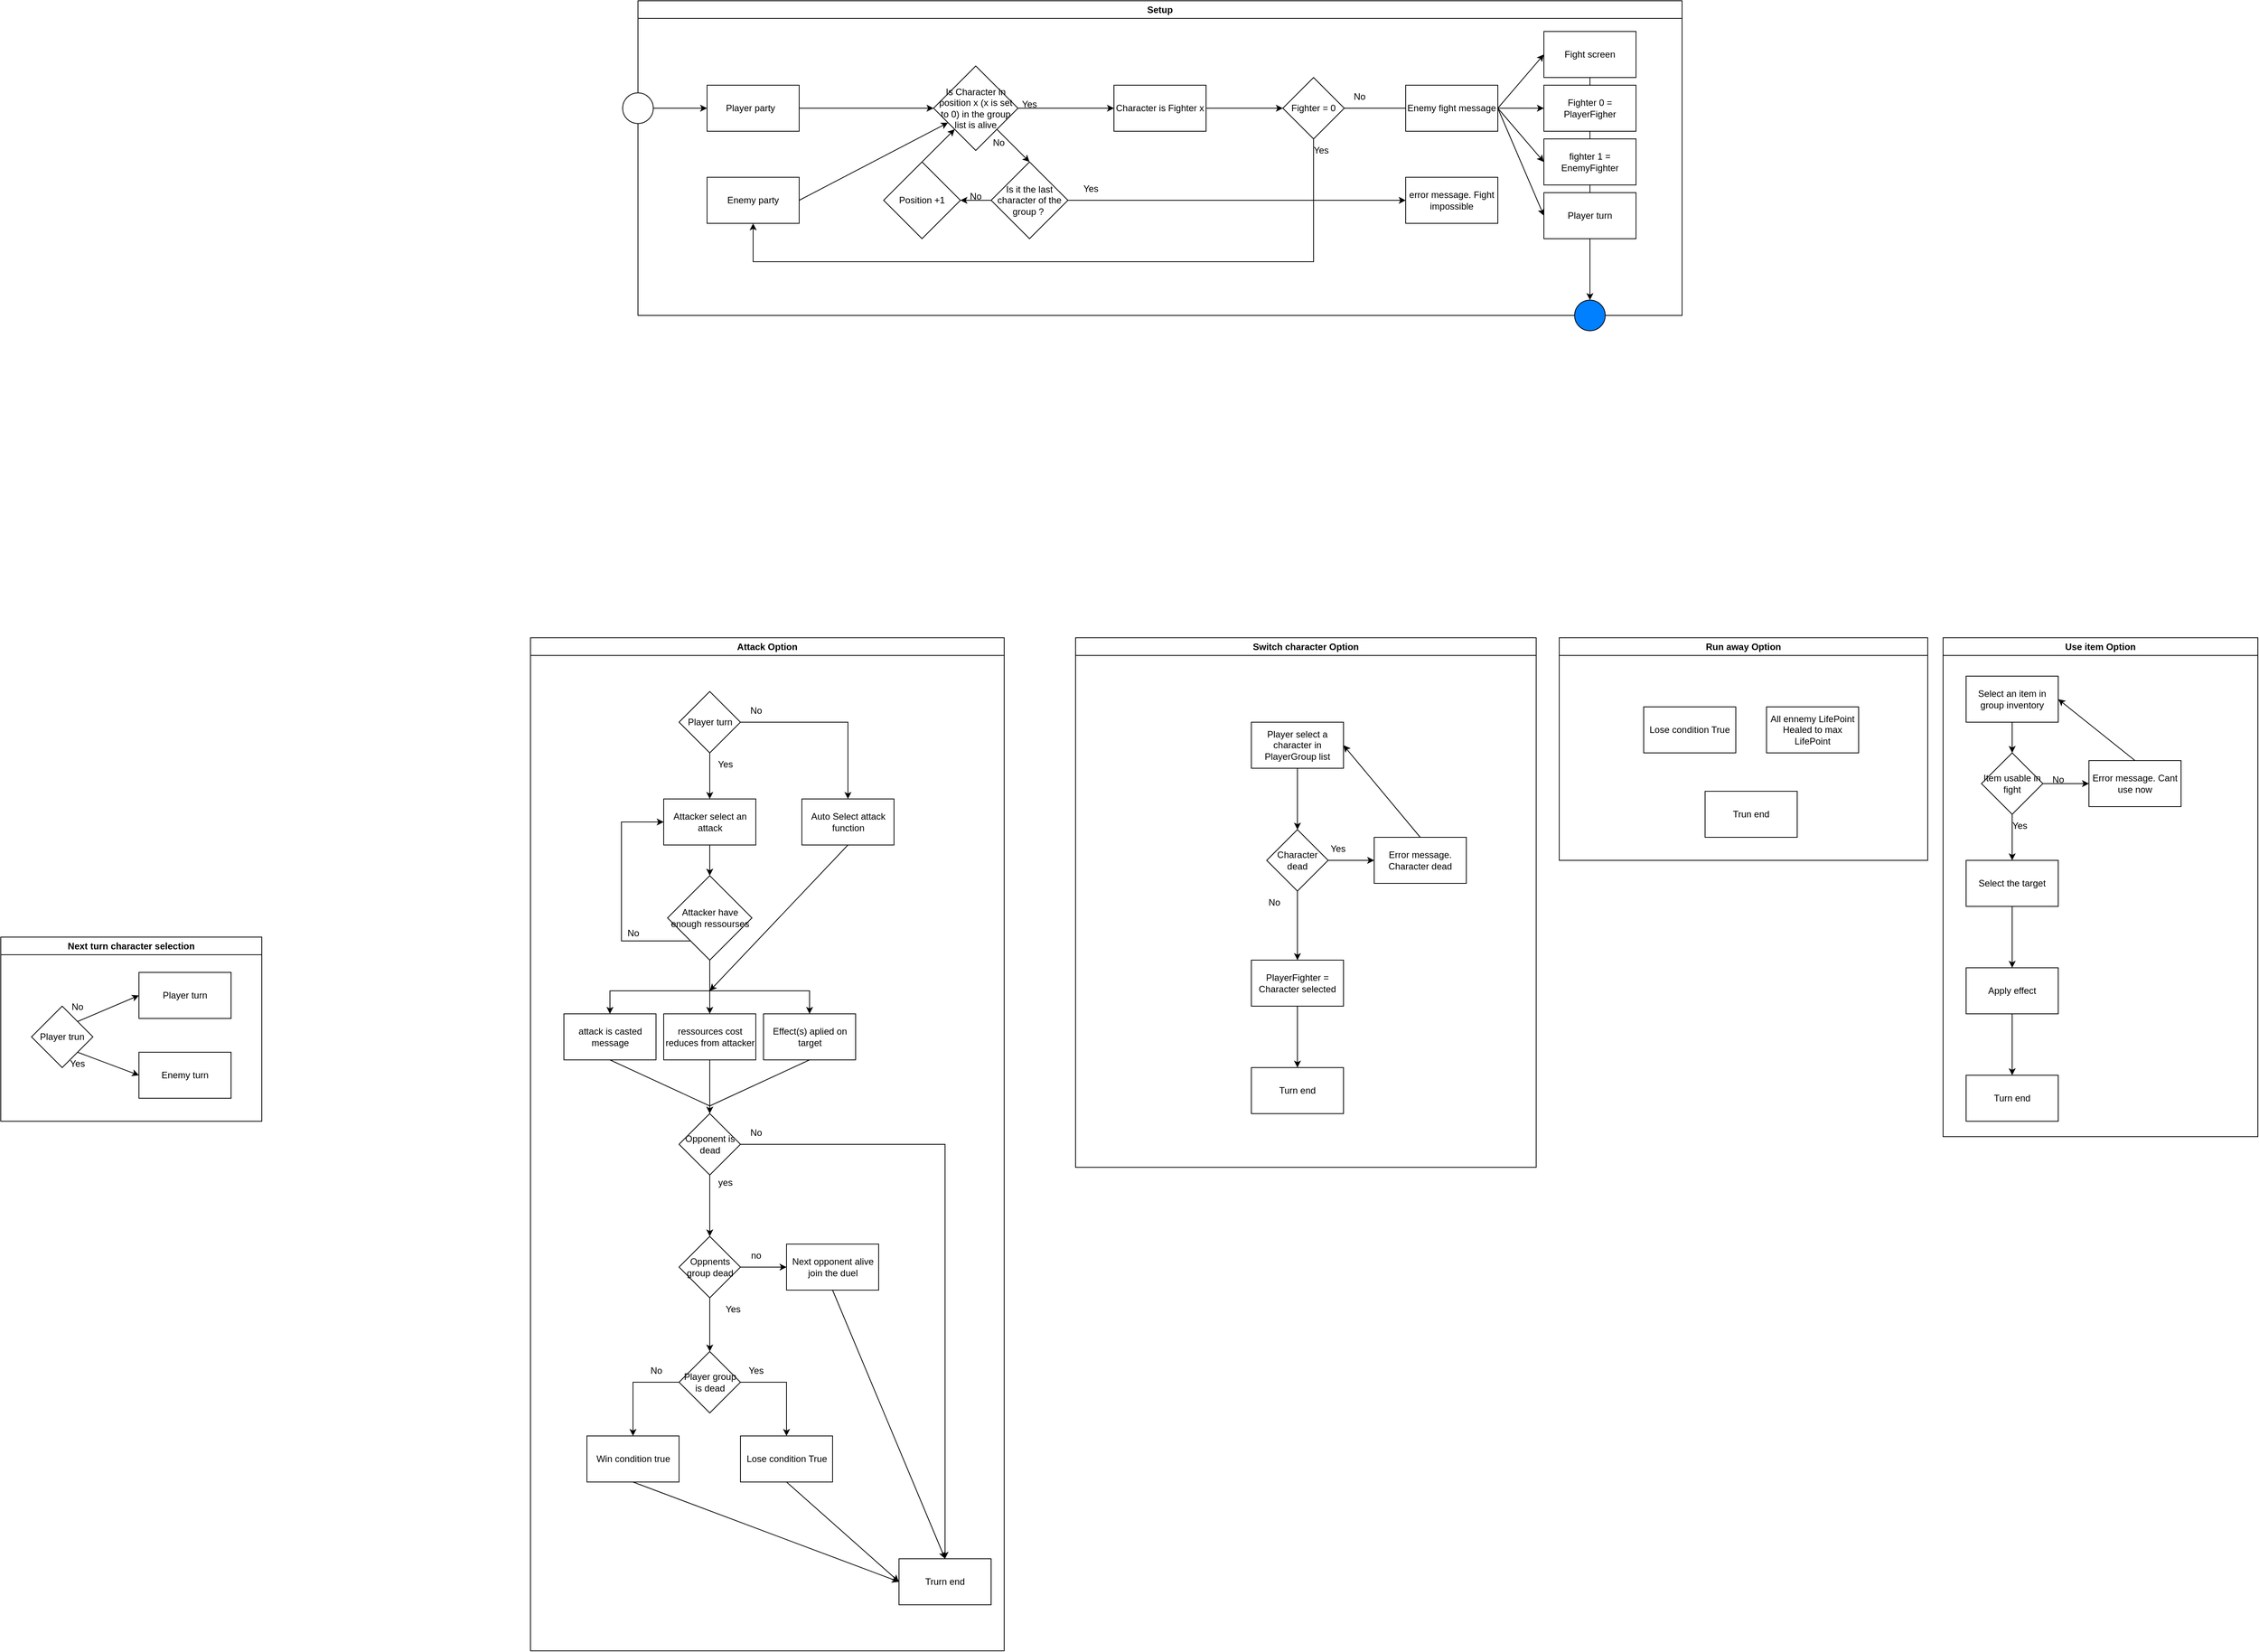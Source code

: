 <mxfile version="24.2.5" type="device">
  <diagram name="Page-1" id="olkcUrhkSjKcTe4kXdKJ">
    <mxGraphModel dx="3854" dy="3133" grid="1" gridSize="10" guides="1" tooltips="1" connect="1" arrows="1" fold="1" page="1" pageScale="1" pageWidth="827" pageHeight="1169" math="0" shadow="0">
      <root>
        <mxCell id="0" />
        <mxCell id="1" parent="0" />
        <mxCell id="oNLCFI8qdMNChcKk2wOl-66" value="Setup" style="swimlane;whiteSpace=wrap;html=1;" vertex="1" parent="1">
          <mxGeometry x="140" y="-1120" width="1360" height="410" as="geometry" />
        </mxCell>
        <mxCell id="oNLCFI8qdMNChcKk2wOl-95" style="edgeStyle=orthogonalEdgeStyle;rounded=0;orthogonalLoop=1;jettySize=auto;html=1;" edge="1" parent="oNLCFI8qdMNChcKk2wOl-66" source="oNLCFI8qdMNChcKk2wOl-55" target="oNLCFI8qdMNChcKk2wOl-67">
          <mxGeometry relative="1" as="geometry" />
        </mxCell>
        <mxCell id="oNLCFI8qdMNChcKk2wOl-96" style="edgeStyle=orthogonalEdgeStyle;rounded=0;orthogonalLoop=1;jettySize=auto;html=1;" edge="1" parent="oNLCFI8qdMNChcKk2wOl-66" source="oNLCFI8qdMNChcKk2wOl-3" target="oNLCFI8qdMNChcKk2wOl-9">
          <mxGeometry relative="1" as="geometry" />
        </mxCell>
        <mxCell id="oNLCFI8qdMNChcKk2wOl-3" value="" style="ellipse;whiteSpace=wrap;html=1;aspect=fixed;fillColor=#FFFFFF;" vertex="1" parent="oNLCFI8qdMNChcKk2wOl-66">
          <mxGeometry x="-20" y="120" width="40" height="40" as="geometry" />
        </mxCell>
        <mxCell id="oNLCFI8qdMNChcKk2wOl-11" value="" style="edgeStyle=orthogonalEdgeStyle;rounded=0;orthogonalLoop=1;jettySize=auto;html=1;" edge="1" parent="oNLCFI8qdMNChcKk2wOl-66" source="oNLCFI8qdMNChcKk2wOl-7" target="oNLCFI8qdMNChcKk2wOl-10">
          <mxGeometry relative="1" as="geometry" />
        </mxCell>
        <mxCell id="oNLCFI8qdMNChcKk2wOl-7" value="Is Character in position x (x is set to 0) in the group list is alive" style="rhombus;whiteSpace=wrap;html=1;" vertex="1" parent="oNLCFI8qdMNChcKk2wOl-66">
          <mxGeometry x="385" y="85" width="110" height="110" as="geometry" />
        </mxCell>
        <mxCell id="oNLCFI8qdMNChcKk2wOl-8" value="Enemy party" style="rounded=0;whiteSpace=wrap;html=1;" vertex="1" parent="oNLCFI8qdMNChcKk2wOl-66">
          <mxGeometry x="90" y="230" width="120" height="60" as="geometry" />
        </mxCell>
        <mxCell id="oNLCFI8qdMNChcKk2wOl-46" style="edgeStyle=orthogonalEdgeStyle;rounded=0;orthogonalLoop=1;jettySize=auto;html=1;" edge="1" parent="oNLCFI8qdMNChcKk2wOl-66" source="oNLCFI8qdMNChcKk2wOl-9" target="oNLCFI8qdMNChcKk2wOl-7">
          <mxGeometry relative="1" as="geometry" />
        </mxCell>
        <mxCell id="oNLCFI8qdMNChcKk2wOl-9" value="Player party&amp;nbsp;&amp;nbsp;" style="rounded=0;whiteSpace=wrap;html=1;" vertex="1" parent="oNLCFI8qdMNChcKk2wOl-66">
          <mxGeometry x="90" y="110" width="120" height="60" as="geometry" />
        </mxCell>
        <mxCell id="oNLCFI8qdMNChcKk2wOl-48" value="" style="edgeStyle=orthogonalEdgeStyle;rounded=0;orthogonalLoop=1;jettySize=auto;html=1;" edge="1" parent="oNLCFI8qdMNChcKk2wOl-66" source="oNLCFI8qdMNChcKk2wOl-10" target="oNLCFI8qdMNChcKk2wOl-47">
          <mxGeometry relative="1" as="geometry" />
        </mxCell>
        <mxCell id="oNLCFI8qdMNChcKk2wOl-10" value="Character is Fighter x" style="whiteSpace=wrap;html=1;" vertex="1" parent="oNLCFI8qdMNChcKk2wOl-66">
          <mxGeometry x="620" y="110" width="120" height="60" as="geometry" />
        </mxCell>
        <mxCell id="oNLCFI8qdMNChcKk2wOl-12" value="Yes" style="text;html=1;align=center;verticalAlign=middle;whiteSpace=wrap;rounded=0;" vertex="1" parent="oNLCFI8qdMNChcKk2wOl-66">
          <mxGeometry x="480" y="120" width="60" height="30" as="geometry" />
        </mxCell>
        <mxCell id="oNLCFI8qdMNChcKk2wOl-24" value="" style="edgeStyle=orthogonalEdgeStyle;rounded=0;orthogonalLoop=1;jettySize=auto;html=1;" edge="1" parent="oNLCFI8qdMNChcKk2wOl-66" source="oNLCFI8qdMNChcKk2wOl-18" target="oNLCFI8qdMNChcKk2wOl-23">
          <mxGeometry relative="1" as="geometry" />
        </mxCell>
        <mxCell id="oNLCFI8qdMNChcKk2wOl-40" style="edgeStyle=orthogonalEdgeStyle;rounded=0;orthogonalLoop=1;jettySize=auto;html=1;" edge="1" parent="oNLCFI8qdMNChcKk2wOl-66" source="oNLCFI8qdMNChcKk2wOl-18" target="oNLCFI8qdMNChcKk2wOl-38">
          <mxGeometry relative="1" as="geometry" />
        </mxCell>
        <mxCell id="oNLCFI8qdMNChcKk2wOl-18" value="Is it the last character of the group ?&amp;nbsp;" style="rhombus;whiteSpace=wrap;html=1;" vertex="1" parent="oNLCFI8qdMNChcKk2wOl-66">
          <mxGeometry x="460" y="210" width="100" height="100" as="geometry" />
        </mxCell>
        <mxCell id="oNLCFI8qdMNChcKk2wOl-21" value="" style="endArrow=classic;html=1;rounded=0;exitX=1;exitY=1;exitDx=0;exitDy=0;entryX=0.5;entryY=0;entryDx=0;entryDy=0;" edge="1" parent="oNLCFI8qdMNChcKk2wOl-66" source="oNLCFI8qdMNChcKk2wOl-7" target="oNLCFI8qdMNChcKk2wOl-18">
          <mxGeometry width="50" height="50" relative="1" as="geometry">
            <mxPoint x="420" y="280" as="sourcePoint" />
            <mxPoint x="470" y="230" as="targetPoint" />
          </mxGeometry>
        </mxCell>
        <mxCell id="oNLCFI8qdMNChcKk2wOl-22" value="No" style="text;html=1;align=center;verticalAlign=middle;whiteSpace=wrap;rounded=0;" vertex="1" parent="oNLCFI8qdMNChcKk2wOl-66">
          <mxGeometry x="440" y="170" width="60" height="30" as="geometry" />
        </mxCell>
        <mxCell id="oNLCFI8qdMNChcKk2wOl-23" value="error message. Fight impossible" style="whiteSpace=wrap;html=1;" vertex="1" parent="oNLCFI8qdMNChcKk2wOl-66">
          <mxGeometry x="1000" y="230" width="120" height="60" as="geometry" />
        </mxCell>
        <mxCell id="oNLCFI8qdMNChcKk2wOl-26" value="Yes" style="text;html=1;align=center;verticalAlign=middle;whiteSpace=wrap;rounded=0;" vertex="1" parent="oNLCFI8qdMNChcKk2wOl-66">
          <mxGeometry x="560" y="230" width="60" height="30" as="geometry" />
        </mxCell>
        <mxCell id="oNLCFI8qdMNChcKk2wOl-38" value="Position +1" style="rhombus;whiteSpace=wrap;html=1;" vertex="1" parent="oNLCFI8qdMNChcKk2wOl-66">
          <mxGeometry x="320" y="210" width="100" height="100" as="geometry" />
        </mxCell>
        <mxCell id="oNLCFI8qdMNChcKk2wOl-42" value="" style="endArrow=classic;html=1;rounded=0;exitX=0.5;exitY=0;exitDx=0;exitDy=0;entryX=0;entryY=1;entryDx=0;entryDy=0;" edge="1" parent="oNLCFI8qdMNChcKk2wOl-66" source="oNLCFI8qdMNChcKk2wOl-38" target="oNLCFI8qdMNChcKk2wOl-7">
          <mxGeometry width="50" height="50" relative="1" as="geometry">
            <mxPoint x="460" y="290" as="sourcePoint" />
            <mxPoint x="510" y="240" as="targetPoint" />
          </mxGeometry>
        </mxCell>
        <mxCell id="oNLCFI8qdMNChcKk2wOl-45" value="No" style="text;html=1;align=center;verticalAlign=middle;whiteSpace=wrap;rounded=0;" vertex="1" parent="oNLCFI8qdMNChcKk2wOl-66">
          <mxGeometry x="410" y="240" width="60" height="30" as="geometry" />
        </mxCell>
        <mxCell id="oNLCFI8qdMNChcKk2wOl-50" style="edgeStyle=orthogonalEdgeStyle;rounded=0;orthogonalLoop=1;jettySize=auto;html=1;entryX=0.5;entryY=1;entryDx=0;entryDy=0;" edge="1" parent="oNLCFI8qdMNChcKk2wOl-66" source="oNLCFI8qdMNChcKk2wOl-47" target="oNLCFI8qdMNChcKk2wOl-8">
          <mxGeometry relative="1" as="geometry">
            <Array as="points">
              <mxPoint x="880" y="340" />
              <mxPoint x="150" y="340" />
            </Array>
          </mxGeometry>
        </mxCell>
        <mxCell id="oNLCFI8qdMNChcKk2wOl-47" value="Fighter = 0" style="rhombus;whiteSpace=wrap;html=1;" vertex="1" parent="oNLCFI8qdMNChcKk2wOl-66">
          <mxGeometry x="840" y="100" width="80" height="80" as="geometry" />
        </mxCell>
        <mxCell id="oNLCFI8qdMNChcKk2wOl-51" value="Yes" style="text;html=1;align=center;verticalAlign=middle;whiteSpace=wrap;rounded=0;" vertex="1" parent="oNLCFI8qdMNChcKk2wOl-66">
          <mxGeometry x="860" y="180" width="60" height="30" as="geometry" />
        </mxCell>
        <mxCell id="oNLCFI8qdMNChcKk2wOl-54" value="No" style="text;html=1;align=center;verticalAlign=middle;whiteSpace=wrap;rounded=0;" vertex="1" parent="oNLCFI8qdMNChcKk2wOl-66">
          <mxGeometry x="910" y="110" width="60" height="30" as="geometry" />
        </mxCell>
        <mxCell id="oNLCFI8qdMNChcKk2wOl-55" value="Fight screen" style="rounded=0;whiteSpace=wrap;html=1;" vertex="1" parent="oNLCFI8qdMNChcKk2wOl-66">
          <mxGeometry x="1180" y="40" width="120" height="60" as="geometry" />
        </mxCell>
        <mxCell id="oNLCFI8qdMNChcKk2wOl-56" value="" style="endArrow=none;html=1;rounded=0;exitX=1;exitY=0.5;exitDx=0;exitDy=0;" edge="1" parent="oNLCFI8qdMNChcKk2wOl-66" source="oNLCFI8qdMNChcKk2wOl-47">
          <mxGeometry width="50" height="50" relative="1" as="geometry">
            <mxPoint x="920" y="250" as="sourcePoint" />
            <mxPoint x="1000" y="140" as="targetPoint" />
          </mxGeometry>
        </mxCell>
        <mxCell id="oNLCFI8qdMNChcKk2wOl-57" value="" style="endArrow=classic;html=1;rounded=0;entryX=0;entryY=0.5;entryDx=0;entryDy=0;" edge="1" parent="oNLCFI8qdMNChcKk2wOl-66" target="oNLCFI8qdMNChcKk2wOl-55">
          <mxGeometry width="50" height="50" relative="1" as="geometry">
            <mxPoint x="1120" y="140" as="sourcePoint" />
            <mxPoint x="1070" y="-10" as="targetPoint" />
          </mxGeometry>
        </mxCell>
        <mxCell id="oNLCFI8qdMNChcKk2wOl-58" value="Fighter 0 = PlayerFigher" style="rounded=0;whiteSpace=wrap;html=1;" vertex="1" parent="oNLCFI8qdMNChcKk2wOl-66">
          <mxGeometry x="1180" y="110" width="120" height="60" as="geometry" />
        </mxCell>
        <mxCell id="oNLCFI8qdMNChcKk2wOl-59" value="" style="endArrow=classic;html=1;rounded=0;entryX=0;entryY=0.5;entryDx=0;entryDy=0;" edge="1" parent="oNLCFI8qdMNChcKk2wOl-66" target="oNLCFI8qdMNChcKk2wOl-58">
          <mxGeometry width="50" height="50" relative="1" as="geometry">
            <mxPoint x="1120" y="140" as="sourcePoint" />
            <mxPoint x="1190" y="150" as="targetPoint" />
          </mxGeometry>
        </mxCell>
        <mxCell id="oNLCFI8qdMNChcKk2wOl-60" value="fighter 1 = EnemyFighter" style="rounded=0;whiteSpace=wrap;html=1;" vertex="1" parent="oNLCFI8qdMNChcKk2wOl-66">
          <mxGeometry x="1180" y="180" width="120" height="60" as="geometry" />
        </mxCell>
        <mxCell id="oNLCFI8qdMNChcKk2wOl-61" value="" style="endArrow=classic;html=1;rounded=0;entryX=0;entryY=0.5;entryDx=0;entryDy=0;" edge="1" parent="oNLCFI8qdMNChcKk2wOl-66" target="oNLCFI8qdMNChcKk2wOl-60">
          <mxGeometry width="50" height="50" relative="1" as="geometry">
            <mxPoint x="1120" y="140" as="sourcePoint" />
            <mxPoint x="1180" y="210" as="targetPoint" />
          </mxGeometry>
        </mxCell>
        <mxCell id="oNLCFI8qdMNChcKk2wOl-62" value="" style="endArrow=classic;html=1;rounded=0;exitX=1;exitY=0.5;exitDx=0;exitDy=0;" edge="1" parent="oNLCFI8qdMNChcKk2wOl-66" source="oNLCFI8qdMNChcKk2wOl-8" target="oNLCFI8qdMNChcKk2wOl-7">
          <mxGeometry width="50" height="50" relative="1" as="geometry">
            <mxPoint x="510" y="400" as="sourcePoint" />
            <mxPoint x="560" y="350" as="targetPoint" />
          </mxGeometry>
        </mxCell>
        <mxCell id="oNLCFI8qdMNChcKk2wOl-63" value="Enemy fight message" style="rounded=0;whiteSpace=wrap;html=1;" vertex="1" parent="oNLCFI8qdMNChcKk2wOl-66">
          <mxGeometry x="1000" y="110" width="120" height="60" as="geometry" />
        </mxCell>
        <mxCell id="oNLCFI8qdMNChcKk2wOl-83" value="Player turn" style="rounded=0;whiteSpace=wrap;html=1;" vertex="1" parent="oNLCFI8qdMNChcKk2wOl-66">
          <mxGeometry x="1180" y="250" width="120" height="60" as="geometry" />
        </mxCell>
        <mxCell id="oNLCFI8qdMNChcKk2wOl-84" value="" style="endArrow=classic;html=1;rounded=0;exitX=1;exitY=0.5;exitDx=0;exitDy=0;entryX=0;entryY=0.5;entryDx=0;entryDy=0;" edge="1" parent="oNLCFI8qdMNChcKk2wOl-66" source="oNLCFI8qdMNChcKk2wOl-63" target="oNLCFI8qdMNChcKk2wOl-83">
          <mxGeometry width="50" height="50" relative="1" as="geometry">
            <mxPoint x="920" y="390" as="sourcePoint" />
            <mxPoint x="970" y="340" as="targetPoint" />
          </mxGeometry>
        </mxCell>
        <mxCell id="oNLCFI8qdMNChcKk2wOl-67" value="" style="ellipse;whiteSpace=wrap;html=1;aspect=fixed;fillColor=#007FFF;" vertex="1" parent="oNLCFI8qdMNChcKk2wOl-66">
          <mxGeometry x="1220" y="390" width="40" height="40" as="geometry" />
        </mxCell>
        <mxCell id="oNLCFI8qdMNChcKk2wOl-82" value="Next turn character selection" style="swimlane;whiteSpace=wrap;html=1;startSize=23;" vertex="1" parent="1">
          <mxGeometry x="-690" y="100" width="340" height="240" as="geometry" />
        </mxCell>
        <mxCell id="oNLCFI8qdMNChcKk2wOl-71" value="Player turn" style="whiteSpace=wrap;html=1;" vertex="1" parent="oNLCFI8qdMNChcKk2wOl-82">
          <mxGeometry x="180" y="46" width="120" height="60" as="geometry" />
        </mxCell>
        <mxCell id="oNLCFI8qdMNChcKk2wOl-77" value="Enemy turn" style="whiteSpace=wrap;html=1;" vertex="1" parent="oNLCFI8qdMNChcKk2wOl-82">
          <mxGeometry x="180" y="150" width="120" height="60" as="geometry" />
        </mxCell>
        <mxCell id="oNLCFI8qdMNChcKk2wOl-76" value="Player trun" style="rhombus;whiteSpace=wrap;html=1;" vertex="1" parent="oNLCFI8qdMNChcKk2wOl-82">
          <mxGeometry x="40" y="90" width="80" height="80" as="geometry" />
        </mxCell>
        <mxCell id="oNLCFI8qdMNChcKk2wOl-86" value="" style="endArrow=classic;html=1;rounded=0;exitX=1;exitY=0;exitDx=0;exitDy=0;entryX=0;entryY=0.5;entryDx=0;entryDy=0;" edge="1" parent="oNLCFI8qdMNChcKk2wOl-82" source="oNLCFI8qdMNChcKk2wOl-76" target="oNLCFI8qdMNChcKk2wOl-71">
          <mxGeometry width="50" height="50" relative="1" as="geometry">
            <mxPoint x="240" y="150" as="sourcePoint" />
            <mxPoint x="290" y="100" as="targetPoint" />
          </mxGeometry>
        </mxCell>
        <mxCell id="oNLCFI8qdMNChcKk2wOl-87" value="" style="endArrow=classic;html=1;rounded=0;exitX=1;exitY=1;exitDx=0;exitDy=0;entryX=0;entryY=0.5;entryDx=0;entryDy=0;" edge="1" parent="oNLCFI8qdMNChcKk2wOl-82" source="oNLCFI8qdMNChcKk2wOl-76" target="oNLCFI8qdMNChcKk2wOl-77">
          <mxGeometry width="50" height="50" relative="1" as="geometry">
            <mxPoint x="240" y="150" as="sourcePoint" />
            <mxPoint x="290" y="100" as="targetPoint" />
          </mxGeometry>
        </mxCell>
        <mxCell id="oNLCFI8qdMNChcKk2wOl-88" value="Yes" style="text;html=1;align=center;verticalAlign=middle;whiteSpace=wrap;rounded=0;" vertex="1" parent="oNLCFI8qdMNChcKk2wOl-82">
          <mxGeometry x="70" y="150" width="60" height="30" as="geometry" />
        </mxCell>
        <mxCell id="oNLCFI8qdMNChcKk2wOl-89" value="No" style="text;html=1;align=center;verticalAlign=middle;whiteSpace=wrap;rounded=0;" vertex="1" parent="oNLCFI8qdMNChcKk2wOl-82">
          <mxGeometry x="70" y="76" width="60" height="30" as="geometry" />
        </mxCell>
        <mxCell id="oNLCFI8qdMNChcKk2wOl-90" value="Attack Option" style="swimlane;whiteSpace=wrap;html=1;" vertex="1" parent="1">
          <mxGeometry y="-290" width="617" height="1320" as="geometry" />
        </mxCell>
        <mxCell id="ATQOXBDEKC-NVkVyijqF-48" style="edgeStyle=orthogonalEdgeStyle;rounded=0;orthogonalLoop=1;jettySize=auto;html=1;" parent="oNLCFI8qdMNChcKk2wOl-90" source="MJEl35Oq-Rg6vVL6f81N-1" target="MJEl35Oq-Rg6vVL6f81N-3" edge="1">
          <mxGeometry relative="1" as="geometry" />
        </mxCell>
        <mxCell id="MJEl35Oq-Rg6vVL6f81N-1" value="Attacker select an attack" style="rounded=0;whiteSpace=wrap;html=1;" parent="oNLCFI8qdMNChcKk2wOl-90" vertex="1">
          <mxGeometry x="173.5" y="210" width="120" height="60" as="geometry" />
        </mxCell>
        <mxCell id="MJEl35Oq-Rg6vVL6f81N-14" style="edgeStyle=orthogonalEdgeStyle;rounded=0;orthogonalLoop=1;jettySize=auto;html=1;" parent="oNLCFI8qdMNChcKk2wOl-90" source="MJEl35Oq-Rg6vVL6f81N-3" target="MJEl35Oq-Rg6vVL6f81N-12" edge="1">
          <mxGeometry relative="1" as="geometry" />
        </mxCell>
        <mxCell id="MJEl35Oq-Rg6vVL6f81N-15" style="edgeStyle=orthogonalEdgeStyle;rounded=0;orthogonalLoop=1;jettySize=auto;html=1;" parent="oNLCFI8qdMNChcKk2wOl-90" source="MJEl35Oq-Rg6vVL6f81N-3" target="MJEl35Oq-Rg6vVL6f81N-11" edge="1">
          <mxGeometry relative="1" as="geometry">
            <Array as="points">
              <mxPoint x="233.5" y="460" />
              <mxPoint x="103.5" y="460" />
            </Array>
          </mxGeometry>
        </mxCell>
        <mxCell id="MJEl35Oq-Rg6vVL6f81N-16" style="edgeStyle=orthogonalEdgeStyle;rounded=0;orthogonalLoop=1;jettySize=auto;html=1;entryX=0.5;entryY=0;entryDx=0;entryDy=0;" parent="oNLCFI8qdMNChcKk2wOl-90" source="MJEl35Oq-Rg6vVL6f81N-3" target="MJEl35Oq-Rg6vVL6f81N-13" edge="1">
          <mxGeometry relative="1" as="geometry">
            <mxPoint x="377.5" y="490" as="targetPoint" />
            <Array as="points">
              <mxPoint x="233.5" y="460" />
              <mxPoint x="363.5" y="460" />
            </Array>
          </mxGeometry>
        </mxCell>
        <mxCell id="ATQOXBDEKC-NVkVyijqF-46" style="edgeStyle=orthogonalEdgeStyle;rounded=0;orthogonalLoop=1;jettySize=auto;html=1;" parent="oNLCFI8qdMNChcKk2wOl-90" source="MJEl35Oq-Rg6vVL6f81N-3" target="MJEl35Oq-Rg6vVL6f81N-1" edge="1">
          <mxGeometry relative="1" as="geometry">
            <Array as="points">
              <mxPoint x="118.5" y="395" />
            </Array>
          </mxGeometry>
        </mxCell>
        <mxCell id="MJEl35Oq-Rg6vVL6f81N-3" value="Attacker have enough ressourses" style="rhombus;whiteSpace=wrap;html=1;" parent="oNLCFI8qdMNChcKk2wOl-90" vertex="1">
          <mxGeometry x="178.5" y="310" width="110" height="110" as="geometry" />
        </mxCell>
        <mxCell id="MJEl35Oq-Rg6vVL6f81N-9" value="No" style="text;html=1;strokeColor=none;fillColor=none;align=center;verticalAlign=middle;whiteSpace=wrap;rounded=0;" parent="oNLCFI8qdMNChcKk2wOl-90" vertex="1">
          <mxGeometry x="103.5" y="370" width="60" height="30" as="geometry" />
        </mxCell>
        <mxCell id="MJEl35Oq-Rg6vVL6f81N-11" value="attack is casted message" style="rounded=0;whiteSpace=wrap;html=1;" parent="oNLCFI8qdMNChcKk2wOl-90" vertex="1">
          <mxGeometry x="43.5" y="490" width="120" height="60" as="geometry" />
        </mxCell>
        <mxCell id="MJEl35Oq-Rg6vVL6f81N-18" style="edgeStyle=orthogonalEdgeStyle;rounded=0;orthogonalLoop=1;jettySize=auto;html=1;" parent="oNLCFI8qdMNChcKk2wOl-90" source="MJEl35Oq-Rg6vVL6f81N-12" target="MJEl35Oq-Rg6vVL6f81N-17" edge="1">
          <mxGeometry relative="1" as="geometry" />
        </mxCell>
        <mxCell id="MJEl35Oq-Rg6vVL6f81N-12" value="ressources cost reduces from attacker" style="rounded=0;whiteSpace=wrap;html=1;" parent="oNLCFI8qdMNChcKk2wOl-90" vertex="1">
          <mxGeometry x="173.5" y="490" width="120" height="60" as="geometry" />
        </mxCell>
        <mxCell id="MJEl35Oq-Rg6vVL6f81N-13" value="Effect(s) aplied on target" style="rounded=0;whiteSpace=wrap;html=1;" parent="oNLCFI8qdMNChcKk2wOl-90" vertex="1">
          <mxGeometry x="303.5" y="490" width="120" height="60" as="geometry" />
        </mxCell>
        <mxCell id="MJEl35Oq-Rg6vVL6f81N-24" value="" style="edgeStyle=orthogonalEdgeStyle;rounded=0;orthogonalLoop=1;jettySize=auto;html=1;" parent="oNLCFI8qdMNChcKk2wOl-90" source="MJEl35Oq-Rg6vVL6f81N-17" target="MJEl35Oq-Rg6vVL6f81N-23" edge="1">
          <mxGeometry relative="1" as="geometry" />
        </mxCell>
        <mxCell id="MJEl35Oq-Rg6vVL6f81N-17" value="Opponent is dead" style="rhombus;whiteSpace=wrap;html=1;" parent="oNLCFI8qdMNChcKk2wOl-90" vertex="1">
          <mxGeometry x="193.5" y="620" width="80" height="80" as="geometry" />
        </mxCell>
        <mxCell id="ATQOXBDEKC-NVkVyijqF-33" value="" style="edgeStyle=orthogonalEdgeStyle;rounded=0;orthogonalLoop=1;jettySize=auto;html=1;" parent="oNLCFI8qdMNChcKk2wOl-90" source="MJEl35Oq-Rg6vVL6f81N-23" target="ATQOXBDEKC-NVkVyijqF-32" edge="1">
          <mxGeometry relative="1" as="geometry" />
        </mxCell>
        <mxCell id="ATQOXBDEKC-NVkVyijqF-66" style="edgeStyle=orthogonalEdgeStyle;rounded=0;orthogonalLoop=1;jettySize=auto;html=1;" parent="oNLCFI8qdMNChcKk2wOl-90" source="MJEl35Oq-Rg6vVL6f81N-23" target="ATQOXBDEKC-NVkVyijqF-65" edge="1">
          <mxGeometry relative="1" as="geometry" />
        </mxCell>
        <mxCell id="MJEl35Oq-Rg6vVL6f81N-23" value="Oppnents group dead" style="rhombus;whiteSpace=wrap;html=1;" parent="oNLCFI8qdMNChcKk2wOl-90" vertex="1">
          <mxGeometry x="193.5" y="780" width="80" height="80" as="geometry" />
        </mxCell>
        <mxCell id="MJEl35Oq-Rg6vVL6f81N-25" value="yes" style="text;html=1;strokeColor=none;fillColor=none;align=center;verticalAlign=middle;whiteSpace=wrap;rounded=0;" parent="oNLCFI8qdMNChcKk2wOl-90" vertex="1">
          <mxGeometry x="223.5" y="695" width="60" height="30" as="geometry" />
        </mxCell>
        <mxCell id="ATQOXBDEKC-NVkVyijqF-13" value="No" style="text;html=1;strokeColor=none;fillColor=none;align=center;verticalAlign=middle;whiteSpace=wrap;rounded=0;" parent="oNLCFI8qdMNChcKk2wOl-90" vertex="1">
          <mxGeometry x="263.5" y="630" width="60" height="30" as="geometry" />
        </mxCell>
        <mxCell id="ATQOXBDEKC-NVkVyijqF-30" value="" style="endArrow=none;html=1;rounded=0;entryX=0.5;entryY=1;entryDx=0;entryDy=0;" parent="oNLCFI8qdMNChcKk2wOl-90" target="MJEl35Oq-Rg6vVL6f81N-13" edge="1">
          <mxGeometry width="50" height="50" relative="1" as="geometry">
            <mxPoint x="233.5" y="610" as="sourcePoint" />
            <mxPoint x="753.5" y="580" as="targetPoint" />
          </mxGeometry>
        </mxCell>
        <mxCell id="ATQOXBDEKC-NVkVyijqF-31" value="" style="endArrow=none;html=1;rounded=0;entryX=0.5;entryY=1;entryDx=0;entryDy=0;" parent="oNLCFI8qdMNChcKk2wOl-90" target="MJEl35Oq-Rg6vVL6f81N-11" edge="1">
          <mxGeometry width="50" height="50" relative="1" as="geometry">
            <mxPoint x="233.5" y="610" as="sourcePoint" />
            <mxPoint x="753.5" y="580" as="targetPoint" />
          </mxGeometry>
        </mxCell>
        <mxCell id="ATQOXBDEKC-NVkVyijqF-32" value="Next opponent alive join the duel" style="whiteSpace=wrap;html=1;" parent="oNLCFI8qdMNChcKk2wOl-90" vertex="1">
          <mxGeometry x="333.5" y="790" width="120" height="60" as="geometry" />
        </mxCell>
        <mxCell id="ATQOXBDEKC-NVkVyijqF-34" value="no" style="text;html=1;strokeColor=none;fillColor=none;align=center;verticalAlign=middle;whiteSpace=wrap;rounded=0;" parent="oNLCFI8qdMNChcKk2wOl-90" vertex="1">
          <mxGeometry x="263.5" y="790" width="60" height="30" as="geometry" />
        </mxCell>
        <mxCell id="ATQOXBDEKC-NVkVyijqF-49" value="Auto Select attack function" style="rounded=0;whiteSpace=wrap;html=1;" parent="oNLCFI8qdMNChcKk2wOl-90" vertex="1">
          <mxGeometry x="353.5" y="210" width="120" height="60" as="geometry" />
        </mxCell>
        <mxCell id="ATQOXBDEKC-NVkVyijqF-50" value="" style="endArrow=classic;html=1;rounded=0;exitX=0.5;exitY=1;exitDx=0;exitDy=0;" parent="oNLCFI8qdMNChcKk2wOl-90" source="ATQOXBDEKC-NVkVyijqF-49" edge="1">
          <mxGeometry width="50" height="50" relative="1" as="geometry">
            <mxPoint x="593.5" y="520" as="sourcePoint" />
            <mxPoint x="233.5" y="460" as="targetPoint" />
          </mxGeometry>
        </mxCell>
        <mxCell id="ATQOXBDEKC-NVkVyijqF-53" style="edgeStyle=orthogonalEdgeStyle;rounded=0;orthogonalLoop=1;jettySize=auto;html=1;" parent="oNLCFI8qdMNChcKk2wOl-90" source="ATQOXBDEKC-NVkVyijqF-52" target="MJEl35Oq-Rg6vVL6f81N-1" edge="1">
          <mxGeometry relative="1" as="geometry" />
        </mxCell>
        <mxCell id="ATQOXBDEKC-NVkVyijqF-54" style="edgeStyle=orthogonalEdgeStyle;rounded=0;orthogonalLoop=1;jettySize=auto;html=1;" parent="oNLCFI8qdMNChcKk2wOl-90" source="ATQOXBDEKC-NVkVyijqF-52" target="ATQOXBDEKC-NVkVyijqF-49" edge="1">
          <mxGeometry relative="1" as="geometry" />
        </mxCell>
        <mxCell id="ATQOXBDEKC-NVkVyijqF-52" value="Player turn" style="rhombus;whiteSpace=wrap;html=1;" parent="oNLCFI8qdMNChcKk2wOl-90" vertex="1">
          <mxGeometry x="193.5" y="70" width="80" height="80" as="geometry" />
        </mxCell>
        <mxCell id="ATQOXBDEKC-NVkVyijqF-55" value="Yes" style="text;html=1;strokeColor=none;fillColor=none;align=center;verticalAlign=middle;whiteSpace=wrap;rounded=0;" parent="oNLCFI8qdMNChcKk2wOl-90" vertex="1">
          <mxGeometry x="223.5" y="150" width="60" height="30" as="geometry" />
        </mxCell>
        <mxCell id="ATQOXBDEKC-NVkVyijqF-57" value="No" style="text;html=1;strokeColor=none;fillColor=none;align=center;verticalAlign=middle;whiteSpace=wrap;rounded=0;" parent="oNLCFI8qdMNChcKk2wOl-90" vertex="1">
          <mxGeometry x="263.5" y="80" width="60" height="30" as="geometry" />
        </mxCell>
        <mxCell id="ATQOXBDEKC-NVkVyijqF-60" value="Yes" style="text;html=1;strokeColor=none;fillColor=none;align=center;verticalAlign=middle;whiteSpace=wrap;rounded=0;" parent="oNLCFI8qdMNChcKk2wOl-90" vertex="1">
          <mxGeometry x="233.5" y="860" width="60" height="30" as="geometry" />
        </mxCell>
        <mxCell id="ATQOXBDEKC-NVkVyijqF-70" style="edgeStyle=orthogonalEdgeStyle;rounded=0;orthogonalLoop=1;jettySize=auto;html=1;" parent="oNLCFI8qdMNChcKk2wOl-90" source="ATQOXBDEKC-NVkVyijqF-65" target="ATQOXBDEKC-NVkVyijqF-68" edge="1">
          <mxGeometry relative="1" as="geometry">
            <Array as="points">
              <mxPoint x="133.5" y="970" />
            </Array>
          </mxGeometry>
        </mxCell>
        <mxCell id="ATQOXBDEKC-NVkVyijqF-71" style="edgeStyle=orthogonalEdgeStyle;rounded=0;orthogonalLoop=1;jettySize=auto;html=1;" parent="oNLCFI8qdMNChcKk2wOl-90" source="ATQOXBDEKC-NVkVyijqF-65" target="ATQOXBDEKC-NVkVyijqF-69" edge="1">
          <mxGeometry relative="1" as="geometry">
            <Array as="points">
              <mxPoint x="333.5" y="970" />
            </Array>
          </mxGeometry>
        </mxCell>
        <mxCell id="ATQOXBDEKC-NVkVyijqF-65" value="Player group is dead" style="rhombus;whiteSpace=wrap;html=1;" parent="oNLCFI8qdMNChcKk2wOl-90" vertex="1">
          <mxGeometry x="193.5" y="930" width="80" height="80" as="geometry" />
        </mxCell>
        <mxCell id="ATQOXBDEKC-NVkVyijqF-68" value="Win condition true" style="rounded=0;whiteSpace=wrap;html=1;" parent="oNLCFI8qdMNChcKk2wOl-90" vertex="1">
          <mxGeometry x="73.5" y="1040" width="120" height="60" as="geometry" />
        </mxCell>
        <mxCell id="ATQOXBDEKC-NVkVyijqF-69" value="Lose condition True" style="rounded=0;whiteSpace=wrap;html=1;" parent="oNLCFI8qdMNChcKk2wOl-90" vertex="1">
          <mxGeometry x="273.5" y="1040" width="120" height="60" as="geometry" />
        </mxCell>
        <mxCell id="ATQOXBDEKC-NVkVyijqF-72" value="Yes" style="text;html=1;strokeColor=none;fillColor=none;align=center;verticalAlign=middle;whiteSpace=wrap;rounded=0;" parent="oNLCFI8qdMNChcKk2wOl-90" vertex="1">
          <mxGeometry x="263.5" y="940" width="60" height="30" as="geometry" />
        </mxCell>
        <mxCell id="ATQOXBDEKC-NVkVyijqF-74" value="No" style="text;html=1;strokeColor=none;fillColor=none;align=center;verticalAlign=middle;whiteSpace=wrap;rounded=0;" parent="oNLCFI8qdMNChcKk2wOl-90" vertex="1">
          <mxGeometry x="133.5" y="940" width="60" height="30" as="geometry" />
        </mxCell>
        <mxCell id="ATQOXBDEKC-NVkVyijqF-10" value="Trurn end" style="whiteSpace=wrap;html=1;rounded=0;" parent="oNLCFI8qdMNChcKk2wOl-90" vertex="1">
          <mxGeometry x="480" y="1200" width="120" height="60" as="geometry" />
        </mxCell>
        <mxCell id="ATQOXBDEKC-NVkVyijqF-14" style="edgeStyle=orthogonalEdgeStyle;rounded=0;orthogonalLoop=1;jettySize=auto;html=1;" parent="oNLCFI8qdMNChcKk2wOl-90" source="MJEl35Oq-Rg6vVL6f81N-17" target="ATQOXBDEKC-NVkVyijqF-10" edge="1">
          <mxGeometry relative="1" as="geometry" />
        </mxCell>
        <mxCell id="ATQOXBDEKC-NVkVyijqF-38" value="" style="endArrow=classic;html=1;rounded=0;exitX=0.5;exitY=1;exitDx=0;exitDy=0;entryX=0.5;entryY=0;entryDx=0;entryDy=0;" parent="oNLCFI8qdMNChcKk2wOl-90" source="ATQOXBDEKC-NVkVyijqF-32" target="ATQOXBDEKC-NVkVyijqF-10" edge="1">
          <mxGeometry width="50" height="50" relative="1" as="geometry">
            <mxPoint x="693.5" y="830" as="sourcePoint" />
            <mxPoint x="743.5" y="780" as="targetPoint" />
          </mxGeometry>
        </mxCell>
        <mxCell id="oNLCFI8qdMNChcKk2wOl-93" value="" style="endArrow=classic;html=1;rounded=0;exitX=0.5;exitY=1;exitDx=0;exitDy=0;entryX=0;entryY=0.5;entryDx=0;entryDy=0;" edge="1" parent="oNLCFI8qdMNChcKk2wOl-90" source="ATQOXBDEKC-NVkVyijqF-69" target="ATQOXBDEKC-NVkVyijqF-10">
          <mxGeometry width="50" height="50" relative="1" as="geometry">
            <mxPoint x="350" y="1080" as="sourcePoint" />
            <mxPoint x="400" y="1030" as="targetPoint" />
          </mxGeometry>
        </mxCell>
        <mxCell id="oNLCFI8qdMNChcKk2wOl-94" value="" style="endArrow=classic;html=1;rounded=0;exitX=0.5;exitY=1;exitDx=0;exitDy=0;entryX=0;entryY=0.5;entryDx=0;entryDy=0;" edge="1" parent="oNLCFI8qdMNChcKk2wOl-90" source="ATQOXBDEKC-NVkVyijqF-68" target="ATQOXBDEKC-NVkVyijqF-10">
          <mxGeometry width="50" height="50" relative="1" as="geometry">
            <mxPoint x="350" y="1080" as="sourcePoint" />
            <mxPoint x="400" y="1030" as="targetPoint" />
          </mxGeometry>
        </mxCell>
        <mxCell id="oNLCFI8qdMNChcKk2wOl-97" value="Switch character Option" style="swimlane;whiteSpace=wrap;html=1;" vertex="1" parent="1">
          <mxGeometry x="710" y="-290" width="600" height="690" as="geometry" />
        </mxCell>
        <mxCell id="oNLCFI8qdMNChcKk2wOl-100" value="" style="edgeStyle=orthogonalEdgeStyle;rounded=0;orthogonalLoop=1;jettySize=auto;html=1;" edge="1" parent="oNLCFI8qdMNChcKk2wOl-97" source="oNLCFI8qdMNChcKk2wOl-98" target="oNLCFI8qdMNChcKk2wOl-99">
          <mxGeometry relative="1" as="geometry" />
        </mxCell>
        <mxCell id="oNLCFI8qdMNChcKk2wOl-98" value="Player select a character in PlayerGroup list" style="rounded=0;whiteSpace=wrap;html=1;" vertex="1" parent="oNLCFI8qdMNChcKk2wOl-97">
          <mxGeometry x="229" y="110" width="120" height="60" as="geometry" />
        </mxCell>
        <mxCell id="oNLCFI8qdMNChcKk2wOl-102" value="" style="edgeStyle=orthogonalEdgeStyle;rounded=0;orthogonalLoop=1;jettySize=auto;html=1;" edge="1" parent="oNLCFI8qdMNChcKk2wOl-97" source="oNLCFI8qdMNChcKk2wOl-99" target="oNLCFI8qdMNChcKk2wOl-101">
          <mxGeometry relative="1" as="geometry" />
        </mxCell>
        <mxCell id="oNLCFI8qdMNChcKk2wOl-106" value="" style="edgeStyle=orthogonalEdgeStyle;rounded=0;orthogonalLoop=1;jettySize=auto;html=1;" edge="1" parent="oNLCFI8qdMNChcKk2wOl-97" source="oNLCFI8qdMNChcKk2wOl-99" target="oNLCFI8qdMNChcKk2wOl-105">
          <mxGeometry relative="1" as="geometry" />
        </mxCell>
        <mxCell id="oNLCFI8qdMNChcKk2wOl-99" value="Character dead" style="rhombus;whiteSpace=wrap;html=1;rounded=0;" vertex="1" parent="oNLCFI8qdMNChcKk2wOl-97">
          <mxGeometry x="249" y="250" width="80" height="80" as="geometry" />
        </mxCell>
        <mxCell id="oNLCFI8qdMNChcKk2wOl-101" value="Error message. Character dead" style="whiteSpace=wrap;html=1;rounded=0;" vertex="1" parent="oNLCFI8qdMNChcKk2wOl-97">
          <mxGeometry x="389" y="260" width="120" height="60" as="geometry" />
        </mxCell>
        <mxCell id="oNLCFI8qdMNChcKk2wOl-103" value="" style="endArrow=classic;html=1;rounded=0;exitX=0.5;exitY=0;exitDx=0;exitDy=0;entryX=1;entryY=0.5;entryDx=0;entryDy=0;" edge="1" parent="oNLCFI8qdMNChcKk2wOl-97" source="oNLCFI8qdMNChcKk2wOl-101" target="oNLCFI8qdMNChcKk2wOl-98">
          <mxGeometry width="50" height="50" relative="1" as="geometry">
            <mxPoint x="232" y="360" as="sourcePoint" />
            <mxPoint x="282" y="310" as="targetPoint" />
          </mxGeometry>
        </mxCell>
        <mxCell id="oNLCFI8qdMNChcKk2wOl-104" value="Yes" style="text;html=1;align=center;verticalAlign=middle;whiteSpace=wrap;rounded=0;" vertex="1" parent="oNLCFI8qdMNChcKk2wOl-97">
          <mxGeometry x="312" y="260" width="60" height="30" as="geometry" />
        </mxCell>
        <mxCell id="oNLCFI8qdMNChcKk2wOl-108" value="" style="edgeStyle=orthogonalEdgeStyle;rounded=0;orthogonalLoop=1;jettySize=auto;html=1;" edge="1" parent="oNLCFI8qdMNChcKk2wOl-97" source="oNLCFI8qdMNChcKk2wOl-105" target="oNLCFI8qdMNChcKk2wOl-107">
          <mxGeometry relative="1" as="geometry" />
        </mxCell>
        <mxCell id="oNLCFI8qdMNChcKk2wOl-105" value="PlayerFighter = Character selected" style="whiteSpace=wrap;html=1;rounded=0;" vertex="1" parent="oNLCFI8qdMNChcKk2wOl-97">
          <mxGeometry x="229" y="420" width="120" height="60" as="geometry" />
        </mxCell>
        <mxCell id="oNLCFI8qdMNChcKk2wOl-107" value="Turn end" style="rounded=0;whiteSpace=wrap;html=1;" vertex="1" parent="oNLCFI8qdMNChcKk2wOl-97">
          <mxGeometry x="229" y="560" width="120" height="60" as="geometry" />
        </mxCell>
        <mxCell id="oNLCFI8qdMNChcKk2wOl-109" value="No" style="text;html=1;align=center;verticalAlign=middle;whiteSpace=wrap;rounded=0;" vertex="1" parent="oNLCFI8qdMNChcKk2wOl-97">
          <mxGeometry x="229" y="330" width="60" height="30" as="geometry" />
        </mxCell>
        <mxCell id="oNLCFI8qdMNChcKk2wOl-110" value="Run away Option" style="swimlane;whiteSpace=wrap;html=1;" vertex="1" parent="1">
          <mxGeometry x="1340" y="-290" width="480" height="290" as="geometry" />
        </mxCell>
        <mxCell id="oNLCFI8qdMNChcKk2wOl-111" value="Lose condition True" style="rounded=0;whiteSpace=wrap;html=1;" vertex="1" parent="oNLCFI8qdMNChcKk2wOl-110">
          <mxGeometry x="110" y="90" width="120" height="60" as="geometry" />
        </mxCell>
        <mxCell id="oNLCFI8qdMNChcKk2wOl-112" value="All ennemy LifePoint Healed to max LifePoint" style="rounded=0;whiteSpace=wrap;html=1;" vertex="1" parent="oNLCFI8qdMNChcKk2wOl-110">
          <mxGeometry x="270" y="90" width="120" height="60" as="geometry" />
        </mxCell>
        <mxCell id="oNLCFI8qdMNChcKk2wOl-113" value="Trun end" style="rounded=0;whiteSpace=wrap;html=1;" vertex="1" parent="oNLCFI8qdMNChcKk2wOl-110">
          <mxGeometry x="190" y="200" width="120" height="60" as="geometry" />
        </mxCell>
        <mxCell id="oNLCFI8qdMNChcKk2wOl-114" value="Use item Option" style="swimlane;whiteSpace=wrap;html=1;" vertex="1" parent="1">
          <mxGeometry x="1840" y="-290" width="410" height="650" as="geometry" />
        </mxCell>
        <mxCell id="oNLCFI8qdMNChcKk2wOl-118" style="edgeStyle=orthogonalEdgeStyle;rounded=0;orthogonalLoop=1;jettySize=auto;html=1;" edge="1" parent="oNLCFI8qdMNChcKk2wOl-114" source="oNLCFI8qdMNChcKk2wOl-116" target="oNLCFI8qdMNChcKk2wOl-117">
          <mxGeometry relative="1" as="geometry" />
        </mxCell>
        <mxCell id="oNLCFI8qdMNChcKk2wOl-116" value="Select an item in group inventory" style="rounded=0;whiteSpace=wrap;html=1;" vertex="1" parent="oNLCFI8qdMNChcKk2wOl-114">
          <mxGeometry x="30" y="50" width="120" height="60" as="geometry" />
        </mxCell>
        <mxCell id="oNLCFI8qdMNChcKk2wOl-120" value="" style="edgeStyle=orthogonalEdgeStyle;rounded=0;orthogonalLoop=1;jettySize=auto;html=1;" edge="1" parent="oNLCFI8qdMNChcKk2wOl-114" source="oNLCFI8qdMNChcKk2wOl-117" target="oNLCFI8qdMNChcKk2wOl-119">
          <mxGeometry relative="1" as="geometry" />
        </mxCell>
        <mxCell id="oNLCFI8qdMNChcKk2wOl-123" value="" style="edgeStyle=orthogonalEdgeStyle;rounded=0;orthogonalLoop=1;jettySize=auto;html=1;" edge="1" parent="oNLCFI8qdMNChcKk2wOl-114" source="oNLCFI8qdMNChcKk2wOl-117" target="oNLCFI8qdMNChcKk2wOl-122">
          <mxGeometry relative="1" as="geometry" />
        </mxCell>
        <mxCell id="oNLCFI8qdMNChcKk2wOl-117" value="Item usable in fight" style="rhombus;whiteSpace=wrap;html=1;" vertex="1" parent="oNLCFI8qdMNChcKk2wOl-114">
          <mxGeometry x="50" y="150" width="80" height="80" as="geometry" />
        </mxCell>
        <mxCell id="oNLCFI8qdMNChcKk2wOl-119" value="Error message. Cant use now" style="whiteSpace=wrap;html=1;" vertex="1" parent="oNLCFI8qdMNChcKk2wOl-114">
          <mxGeometry x="190" y="160" width="120" height="60" as="geometry" />
        </mxCell>
        <mxCell id="oNLCFI8qdMNChcKk2wOl-121" value="" style="endArrow=classic;html=1;rounded=0;exitX=0.5;exitY=0;exitDx=0;exitDy=0;entryX=1;entryY=0.5;entryDx=0;entryDy=0;" edge="1" parent="oNLCFI8qdMNChcKk2wOl-114" source="oNLCFI8qdMNChcKk2wOl-119" target="oNLCFI8qdMNChcKk2wOl-116">
          <mxGeometry width="50" height="50" relative="1" as="geometry">
            <mxPoint x="70" y="330" as="sourcePoint" />
            <mxPoint x="120" y="280" as="targetPoint" />
          </mxGeometry>
        </mxCell>
        <mxCell id="oNLCFI8qdMNChcKk2wOl-127" value="" style="edgeStyle=orthogonalEdgeStyle;rounded=0;orthogonalLoop=1;jettySize=auto;html=1;" edge="1" parent="oNLCFI8qdMNChcKk2wOl-114" source="oNLCFI8qdMNChcKk2wOl-122" target="oNLCFI8qdMNChcKk2wOl-126">
          <mxGeometry relative="1" as="geometry" />
        </mxCell>
        <mxCell id="oNLCFI8qdMNChcKk2wOl-122" value="Select the target" style="whiteSpace=wrap;html=1;" vertex="1" parent="oNLCFI8qdMNChcKk2wOl-114">
          <mxGeometry x="30" y="290" width="120" height="60" as="geometry" />
        </mxCell>
        <mxCell id="oNLCFI8qdMNChcKk2wOl-124" value="No" style="text;html=1;align=center;verticalAlign=middle;whiteSpace=wrap;rounded=0;" vertex="1" parent="oNLCFI8qdMNChcKk2wOl-114">
          <mxGeometry x="120" y="170" width="60" height="30" as="geometry" />
        </mxCell>
        <mxCell id="oNLCFI8qdMNChcKk2wOl-125" value="Yes" style="text;html=1;align=center;verticalAlign=middle;whiteSpace=wrap;rounded=0;" vertex="1" parent="oNLCFI8qdMNChcKk2wOl-114">
          <mxGeometry x="70" y="230" width="60" height="30" as="geometry" />
        </mxCell>
        <mxCell id="oNLCFI8qdMNChcKk2wOl-129" value="" style="edgeStyle=orthogonalEdgeStyle;rounded=0;orthogonalLoop=1;jettySize=auto;html=1;" edge="1" parent="oNLCFI8qdMNChcKk2wOl-114" source="oNLCFI8qdMNChcKk2wOl-126" target="oNLCFI8qdMNChcKk2wOl-128">
          <mxGeometry relative="1" as="geometry" />
        </mxCell>
        <mxCell id="oNLCFI8qdMNChcKk2wOl-126" value="Apply effect" style="whiteSpace=wrap;html=1;" vertex="1" parent="oNLCFI8qdMNChcKk2wOl-114">
          <mxGeometry x="30" y="430" width="120" height="60" as="geometry" />
        </mxCell>
        <mxCell id="oNLCFI8qdMNChcKk2wOl-128" value="Turn end" style="whiteSpace=wrap;html=1;" vertex="1" parent="oNLCFI8qdMNChcKk2wOl-114">
          <mxGeometry x="30" y="570" width="120" height="60" as="geometry" />
        </mxCell>
      </root>
    </mxGraphModel>
  </diagram>
</mxfile>
